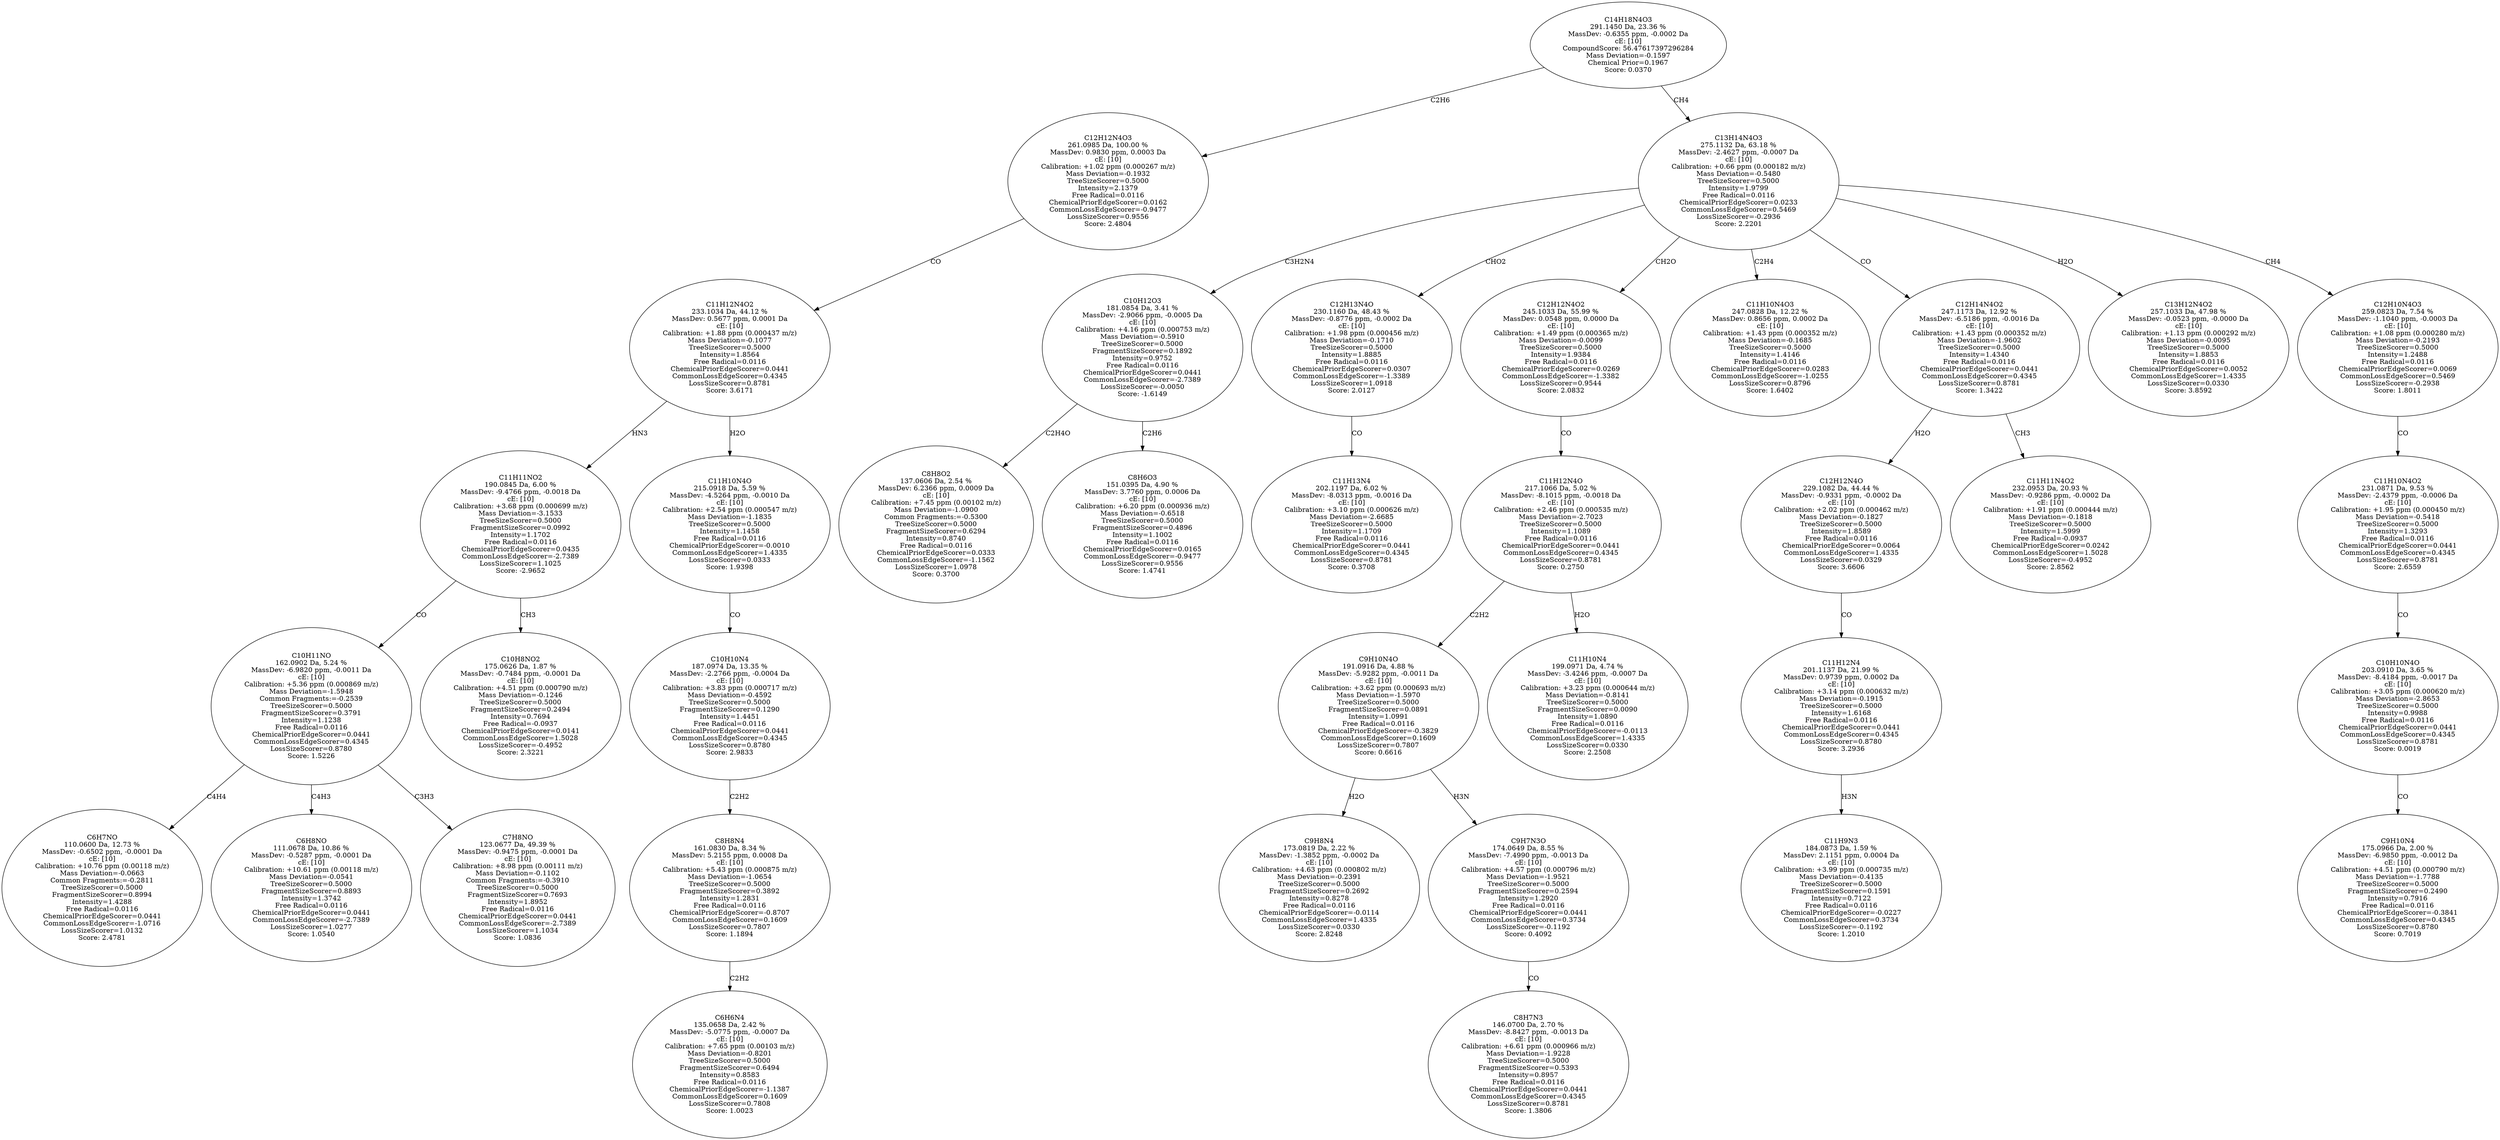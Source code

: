 strict digraph {
v1 [label="C6H7NO\n110.0600 Da, 12.73 %\nMassDev: -0.6502 ppm, -0.0001 Da\ncE: [10]\nCalibration: +10.76 ppm (0.00118 m/z)\nMass Deviation=-0.0663\nCommon Fragments:=-0.2811\nTreeSizeScorer=0.5000\nFragmentSizeScorer=0.8994\nIntensity=1.4288\nFree Radical=0.0116\nChemicalPriorEdgeScorer=0.0441\nCommonLossEdgeScorer=-1.0716\nLossSizeScorer=1.0132\nScore: 2.4781"];
v2 [label="C6H8NO\n111.0678 Da, 10.86 %\nMassDev: -0.5287 ppm, -0.0001 Da\ncE: [10]\nCalibration: +10.61 ppm (0.00118 m/z)\nMass Deviation=-0.0541\nTreeSizeScorer=0.5000\nFragmentSizeScorer=0.8893\nIntensity=1.3742\nFree Radical=0.0116\nChemicalPriorEdgeScorer=0.0441\nCommonLossEdgeScorer=-2.7389\nLossSizeScorer=1.0277\nScore: 1.0540"];
v3 [label="C7H8NO\n123.0677 Da, 49.39 %\nMassDev: -0.9475 ppm, -0.0001 Da\ncE: [10]\nCalibration: +8.98 ppm (0.00111 m/z)\nMass Deviation=-0.1102\nCommon Fragments:=-0.3910\nTreeSizeScorer=0.5000\nFragmentSizeScorer=0.7693\nIntensity=1.8952\nFree Radical=0.0116\nChemicalPriorEdgeScorer=0.0441\nCommonLossEdgeScorer=-2.7389\nLossSizeScorer=1.1034\nScore: 1.0836"];
v4 [label="C10H11NO\n162.0902 Da, 5.24 %\nMassDev: -6.9820 ppm, -0.0011 Da\ncE: [10]\nCalibration: +5.36 ppm (0.000869 m/z)\nMass Deviation=-1.5948\nCommon Fragments:=-0.2539\nTreeSizeScorer=0.5000\nFragmentSizeScorer=0.3791\nIntensity=1.1238\nFree Radical=0.0116\nChemicalPriorEdgeScorer=0.0441\nCommonLossEdgeScorer=0.4345\nLossSizeScorer=0.8780\nScore: 1.5226"];
v5 [label="C10H8NO2\n175.0626 Da, 1.87 %\nMassDev: -0.7484 ppm, -0.0001 Da\ncE: [10]\nCalibration: +4.51 ppm (0.000790 m/z)\nMass Deviation=-0.1246\nTreeSizeScorer=0.5000\nFragmentSizeScorer=0.2494\nIntensity=0.7694\nFree Radical=-0.0937\nChemicalPriorEdgeScorer=0.0141\nCommonLossEdgeScorer=1.5028\nLossSizeScorer=-0.4952\nScore: 2.3221"];
v6 [label="C11H11NO2\n190.0845 Da, 6.00 %\nMassDev: -9.4766 ppm, -0.0018 Da\ncE: [10]\nCalibration: +3.68 ppm (0.000699 m/z)\nMass Deviation=-3.1533\nTreeSizeScorer=0.5000\nFragmentSizeScorer=0.0992\nIntensity=1.1702\nFree Radical=0.0116\nChemicalPriorEdgeScorer=0.0435\nCommonLossEdgeScorer=-2.7389\nLossSizeScorer=1.1025\nScore: -2.9652"];
v7 [label="C6H6N4\n135.0658 Da, 2.42 %\nMassDev: -5.0775 ppm, -0.0007 Da\ncE: [10]\nCalibration: +7.65 ppm (0.00103 m/z)\nMass Deviation=-0.8201\nTreeSizeScorer=0.5000\nFragmentSizeScorer=0.6494\nIntensity=0.8583\nFree Radical=0.0116\nChemicalPriorEdgeScorer=-1.1387\nCommonLossEdgeScorer=0.1609\nLossSizeScorer=0.7808\nScore: 1.0023"];
v8 [label="C8H8N4\n161.0830 Da, 8.34 %\nMassDev: 5.2155 ppm, 0.0008 Da\ncE: [10]\nCalibration: +5.43 ppm (0.000875 m/z)\nMass Deviation=-1.0654\nTreeSizeScorer=0.5000\nFragmentSizeScorer=0.3892\nIntensity=1.2831\nFree Radical=0.0116\nChemicalPriorEdgeScorer=-0.8707\nCommonLossEdgeScorer=0.1609\nLossSizeScorer=0.7807\nScore: 1.1894"];
v9 [label="C10H10N4\n187.0974 Da, 13.35 %\nMassDev: -2.2766 ppm, -0.0004 Da\ncE: [10]\nCalibration: +3.83 ppm (0.000717 m/z)\nMass Deviation=-0.4592\nTreeSizeScorer=0.5000\nFragmentSizeScorer=0.1290\nIntensity=1.4451\nFree Radical=0.0116\nChemicalPriorEdgeScorer=0.0441\nCommonLossEdgeScorer=0.4345\nLossSizeScorer=0.8780\nScore: 2.9833"];
v10 [label="C11H10N4O\n215.0918 Da, 5.59 %\nMassDev: -4.5264 ppm, -0.0010 Da\ncE: [10]\nCalibration: +2.54 ppm (0.000547 m/z)\nMass Deviation=-1.1835\nTreeSizeScorer=0.5000\nIntensity=1.1458\nFree Radical=0.0116\nChemicalPriorEdgeScorer=-0.0010\nCommonLossEdgeScorer=1.4335\nLossSizeScorer=0.0333\nScore: 1.9398"];
v11 [label="C11H12N4O2\n233.1034 Da, 44.12 %\nMassDev: 0.5677 ppm, 0.0001 Da\ncE: [10]\nCalibration: +1.88 ppm (0.000437 m/z)\nMass Deviation=-0.1077\nTreeSizeScorer=0.5000\nIntensity=1.8564\nFree Radical=0.0116\nChemicalPriorEdgeScorer=0.0441\nCommonLossEdgeScorer=0.4345\nLossSizeScorer=0.8781\nScore: 3.6171"];
v12 [label="C12H12N4O3\n261.0985 Da, 100.00 %\nMassDev: 0.9830 ppm, 0.0003 Da\ncE: [10]\nCalibration: +1.02 ppm (0.000267 m/z)\nMass Deviation=-0.1932\nTreeSizeScorer=0.5000\nIntensity=2.1379\nFree Radical=0.0116\nChemicalPriorEdgeScorer=0.0162\nCommonLossEdgeScorer=-0.9477\nLossSizeScorer=0.9556\nScore: 2.4804"];
v13 [label="C8H8O2\n137.0606 Da, 2.54 %\nMassDev: 6.2366 ppm, 0.0009 Da\ncE: [10]\nCalibration: +7.45 ppm (0.00102 m/z)\nMass Deviation=-1.0900\nCommon Fragments:=-0.5300\nTreeSizeScorer=0.5000\nFragmentSizeScorer=0.6294\nIntensity=0.8740\nFree Radical=0.0116\nChemicalPriorEdgeScorer=0.0333\nCommonLossEdgeScorer=-1.1562\nLossSizeScorer=1.0978\nScore: 0.3700"];
v14 [label="C8H6O3\n151.0395 Da, 4.90 %\nMassDev: 3.7760 ppm, 0.0006 Da\ncE: [10]\nCalibration: +6.20 ppm (0.000936 m/z)\nMass Deviation=-0.6518\nTreeSizeScorer=0.5000\nFragmentSizeScorer=0.4896\nIntensity=1.1002\nFree Radical=0.0116\nChemicalPriorEdgeScorer=0.0165\nCommonLossEdgeScorer=-0.9477\nLossSizeScorer=0.9556\nScore: 1.4741"];
v15 [label="C10H12O3\n181.0854 Da, 3.41 %\nMassDev: -2.9066 ppm, -0.0005 Da\ncE: [10]\nCalibration: +4.16 ppm (0.000753 m/z)\nMass Deviation=-0.5910\nTreeSizeScorer=0.5000\nFragmentSizeScorer=0.1892\nIntensity=0.9752\nFree Radical=0.0116\nChemicalPriorEdgeScorer=0.0441\nCommonLossEdgeScorer=-2.7389\nLossSizeScorer=-0.0050\nScore: -1.6149"];
v16 [label="C11H13N4\n202.1197 Da, 6.02 %\nMassDev: -8.0313 ppm, -0.0016 Da\ncE: [10]\nCalibration: +3.10 ppm (0.000626 m/z)\nMass Deviation=-2.6685\nTreeSizeScorer=0.5000\nIntensity=1.1709\nFree Radical=0.0116\nChemicalPriorEdgeScorer=0.0441\nCommonLossEdgeScorer=0.4345\nLossSizeScorer=0.8781\nScore: 0.3708"];
v17 [label="C12H13N4O\n230.1160 Da, 48.43 %\nMassDev: -0.8776 ppm, -0.0002 Da\ncE: [10]\nCalibration: +1.98 ppm (0.000456 m/z)\nMass Deviation=-0.1710\nTreeSizeScorer=0.5000\nIntensity=1.8885\nFree Radical=0.0116\nChemicalPriorEdgeScorer=0.0307\nCommonLossEdgeScorer=-1.3389\nLossSizeScorer=1.0918\nScore: 2.0127"];
v18 [label="C9H8N4\n173.0819 Da, 2.22 %\nMassDev: -1.3852 ppm, -0.0002 Da\ncE: [10]\nCalibration: +4.63 ppm (0.000802 m/z)\nMass Deviation=-0.2391\nTreeSizeScorer=0.5000\nFragmentSizeScorer=0.2692\nIntensity=0.8278\nFree Radical=0.0116\nChemicalPriorEdgeScorer=-0.0114\nCommonLossEdgeScorer=1.4335\nLossSizeScorer=0.0330\nScore: 2.8248"];
v19 [label="C8H7N3\n146.0700 Da, 2.70 %\nMassDev: -8.8427 ppm, -0.0013 Da\ncE: [10]\nCalibration: +6.61 ppm (0.000966 m/z)\nMass Deviation=-1.9228\nTreeSizeScorer=0.5000\nFragmentSizeScorer=0.5393\nIntensity=0.8957\nFree Radical=0.0116\nChemicalPriorEdgeScorer=0.0441\nCommonLossEdgeScorer=0.4345\nLossSizeScorer=0.8781\nScore: 1.3806"];
v20 [label="C9H7N3O\n174.0649 Da, 8.55 %\nMassDev: -7.4990 ppm, -0.0013 Da\ncE: [10]\nCalibration: +4.57 ppm (0.000796 m/z)\nMass Deviation=-1.9521\nTreeSizeScorer=0.5000\nFragmentSizeScorer=0.2594\nIntensity=1.2920\nFree Radical=0.0116\nChemicalPriorEdgeScorer=0.0441\nCommonLossEdgeScorer=0.3734\nLossSizeScorer=-0.1192\nScore: 0.4092"];
v21 [label="C9H10N4O\n191.0916 Da, 4.88 %\nMassDev: -5.9282 ppm, -0.0011 Da\ncE: [10]\nCalibration: +3.62 ppm (0.000693 m/z)\nMass Deviation=-1.5970\nTreeSizeScorer=0.5000\nFragmentSizeScorer=0.0891\nIntensity=1.0991\nFree Radical=0.0116\nChemicalPriorEdgeScorer=-0.3829\nCommonLossEdgeScorer=0.1609\nLossSizeScorer=0.7807\nScore: 0.6616"];
v22 [label="C11H10N4\n199.0971 Da, 4.74 %\nMassDev: -3.4246 ppm, -0.0007 Da\ncE: [10]\nCalibration: +3.23 ppm (0.000644 m/z)\nMass Deviation=-0.8141\nTreeSizeScorer=0.5000\nFragmentSizeScorer=0.0090\nIntensity=1.0890\nFree Radical=0.0116\nChemicalPriorEdgeScorer=-0.0113\nCommonLossEdgeScorer=1.4335\nLossSizeScorer=0.0330\nScore: 2.2508"];
v23 [label="C11H12N4O\n217.1066 Da, 5.02 %\nMassDev: -8.1015 ppm, -0.0018 Da\ncE: [10]\nCalibration: +2.46 ppm (0.000535 m/z)\nMass Deviation=-2.7023\nTreeSizeScorer=0.5000\nIntensity=1.1089\nFree Radical=0.0116\nChemicalPriorEdgeScorer=0.0441\nCommonLossEdgeScorer=0.4345\nLossSizeScorer=0.8781\nScore: 0.2750"];
v24 [label="C12H12N4O2\n245.1033 Da, 55.99 %\nMassDev: 0.0548 ppm, 0.0000 Da\ncE: [10]\nCalibration: +1.49 ppm (0.000365 m/z)\nMass Deviation=-0.0099\nTreeSizeScorer=0.5000\nIntensity=1.9384\nFree Radical=0.0116\nChemicalPriorEdgeScorer=0.0269\nCommonLossEdgeScorer=-1.3382\nLossSizeScorer=0.9544\nScore: 2.0832"];
v25 [label="C11H10N4O3\n247.0828 Da, 12.22 %\nMassDev: 0.8656 ppm, 0.0002 Da\ncE: [10]\nCalibration: +1.43 ppm (0.000352 m/z)\nMass Deviation=-0.1685\nTreeSizeScorer=0.5000\nIntensity=1.4146\nFree Radical=0.0116\nChemicalPriorEdgeScorer=0.0283\nCommonLossEdgeScorer=-1.0255\nLossSizeScorer=0.8796\nScore: 1.6402"];
v26 [label="C11H9N3\n184.0873 Da, 1.59 %\nMassDev: 2.1151 ppm, 0.0004 Da\ncE: [10]\nCalibration: +3.99 ppm (0.000735 m/z)\nMass Deviation=-0.4135\nTreeSizeScorer=0.5000\nFragmentSizeScorer=0.1591\nIntensity=0.7122\nFree Radical=0.0116\nChemicalPriorEdgeScorer=-0.0227\nCommonLossEdgeScorer=0.3734\nLossSizeScorer=-0.1192\nScore: 1.2010"];
v27 [label="C11H12N4\n201.1137 Da, 21.99 %\nMassDev: 0.9739 ppm, 0.0002 Da\ncE: [10]\nCalibration: +3.14 ppm (0.000632 m/z)\nMass Deviation=-0.1915\nTreeSizeScorer=0.5000\nIntensity=1.6168\nFree Radical=0.0116\nChemicalPriorEdgeScorer=0.0441\nCommonLossEdgeScorer=0.4345\nLossSizeScorer=0.8780\nScore: 3.2936"];
v28 [label="C12H12N4O\n229.1082 Da, 44.44 %\nMassDev: -0.9331 ppm, -0.0002 Da\ncE: [10]\nCalibration: +2.02 ppm (0.000462 m/z)\nMass Deviation=-0.1827\nTreeSizeScorer=0.5000\nIntensity=1.8589\nFree Radical=0.0116\nChemicalPriorEdgeScorer=0.0064\nCommonLossEdgeScorer=1.4335\nLossSizeScorer=0.0329\nScore: 3.6606"];
v29 [label="C11H11N4O2\n232.0953 Da, 20.93 %\nMassDev: -0.9286 ppm, -0.0002 Da\ncE: [10]\nCalibration: +1.91 ppm (0.000444 m/z)\nMass Deviation=-0.1818\nTreeSizeScorer=0.5000\nIntensity=1.5999\nFree Radical=-0.0937\nChemicalPriorEdgeScorer=0.0242\nCommonLossEdgeScorer=1.5028\nLossSizeScorer=-0.4952\nScore: 2.8562"];
v30 [label="C12H14N4O2\n247.1173 Da, 12.92 %\nMassDev: -6.5186 ppm, -0.0016 Da\ncE: [10]\nCalibration: +1.43 ppm (0.000352 m/z)\nMass Deviation=-1.9602\nTreeSizeScorer=0.5000\nIntensity=1.4340\nFree Radical=0.0116\nChemicalPriorEdgeScorer=0.0441\nCommonLossEdgeScorer=0.4345\nLossSizeScorer=0.8781\nScore: 1.3422"];
v31 [label="C13H12N4O2\n257.1033 Da, 47.98 %\nMassDev: -0.0523 ppm, -0.0000 Da\ncE: [10]\nCalibration: +1.13 ppm (0.000292 m/z)\nMass Deviation=-0.0095\nTreeSizeScorer=0.5000\nIntensity=1.8853\nFree Radical=0.0116\nChemicalPriorEdgeScorer=0.0052\nCommonLossEdgeScorer=1.4335\nLossSizeScorer=0.0330\nScore: 3.8592"];
v32 [label="C9H10N4\n175.0966 Da, 2.00 %\nMassDev: -6.9850 ppm, -0.0012 Da\ncE: [10]\nCalibration: +4.51 ppm (0.000790 m/z)\nMass Deviation=-1.7788\nTreeSizeScorer=0.5000\nFragmentSizeScorer=0.2490\nIntensity=0.7916\nFree Radical=0.0116\nChemicalPriorEdgeScorer=-0.3841\nCommonLossEdgeScorer=0.4345\nLossSizeScorer=0.8780\nScore: 0.7019"];
v33 [label="C10H10N4O\n203.0910 Da, 3.65 %\nMassDev: -8.4184 ppm, -0.0017 Da\ncE: [10]\nCalibration: +3.05 ppm (0.000620 m/z)\nMass Deviation=-2.8653\nTreeSizeScorer=0.5000\nIntensity=0.9988\nFree Radical=0.0116\nChemicalPriorEdgeScorer=0.0441\nCommonLossEdgeScorer=0.4345\nLossSizeScorer=0.8781\nScore: 0.0019"];
v34 [label="C11H10N4O2\n231.0871 Da, 9.53 %\nMassDev: -2.4379 ppm, -0.0006 Da\ncE: [10]\nCalibration: +1.95 ppm (0.000450 m/z)\nMass Deviation=-0.5418\nTreeSizeScorer=0.5000\nIntensity=1.3293\nFree Radical=0.0116\nChemicalPriorEdgeScorer=0.0441\nCommonLossEdgeScorer=0.4345\nLossSizeScorer=0.8781\nScore: 2.6559"];
v35 [label="C12H10N4O3\n259.0823 Da, 7.54 %\nMassDev: -1.1040 ppm, -0.0003 Da\ncE: [10]\nCalibration: +1.08 ppm (0.000280 m/z)\nMass Deviation=-0.2193\nTreeSizeScorer=0.5000\nIntensity=1.2488\nFree Radical=0.0116\nChemicalPriorEdgeScorer=0.0069\nCommonLossEdgeScorer=0.5469\nLossSizeScorer=-0.2938\nScore: 1.8011"];
v36 [label="C13H14N4O3\n275.1132 Da, 63.18 %\nMassDev: -2.4627 ppm, -0.0007 Da\ncE: [10]\nCalibration: +0.66 ppm (0.000182 m/z)\nMass Deviation=-0.5480\nTreeSizeScorer=0.5000\nIntensity=1.9799\nFree Radical=0.0116\nChemicalPriorEdgeScorer=0.0233\nCommonLossEdgeScorer=0.5469\nLossSizeScorer=-0.2936\nScore: 2.2201"];
v37 [label="C14H18N4O3\n291.1450 Da, 23.36 %\nMassDev: -0.6355 ppm, -0.0002 Da\ncE: [10]\nCompoundScore: 56.47617397296284\nMass Deviation=-0.1597\nChemical Prior=0.1967\nScore: 0.0370"];
v4 -> v1 [label="C4H4"];
v4 -> v2 [label="C4H3"];
v4 -> v3 [label="C3H3"];
v6 -> v4 [label="CO"];
v6 -> v5 [label="CH3"];
v11 -> v6 [label="HN3"];
v8 -> v7 [label="C2H2"];
v9 -> v8 [label="C2H2"];
v10 -> v9 [label="CO"];
v11 -> v10 [label="H2O"];
v12 -> v11 [label="CO"];
v37 -> v12 [label="C2H6"];
v15 -> v13 [label="C2H4O"];
v15 -> v14 [label="C2H6"];
v36 -> v15 [label="C3H2N4"];
v17 -> v16 [label="CO"];
v36 -> v17 [label="CHO2"];
v21 -> v18 [label="H2O"];
v20 -> v19 [label="CO"];
v21 -> v20 [label="H3N"];
v23 -> v21 [label="C2H2"];
v23 -> v22 [label="H2O"];
v24 -> v23 [label="CO"];
v36 -> v24 [label="CH2O"];
v36 -> v25 [label="C2H4"];
v27 -> v26 [label="H3N"];
v28 -> v27 [label="CO"];
v30 -> v28 [label="H2O"];
v30 -> v29 [label="CH3"];
v36 -> v30 [label="CO"];
v36 -> v31 [label="H2O"];
v33 -> v32 [label="CO"];
v34 -> v33 [label="CO"];
v35 -> v34 [label="CO"];
v36 -> v35 [label="CH4"];
v37 -> v36 [label="CH4"];
}